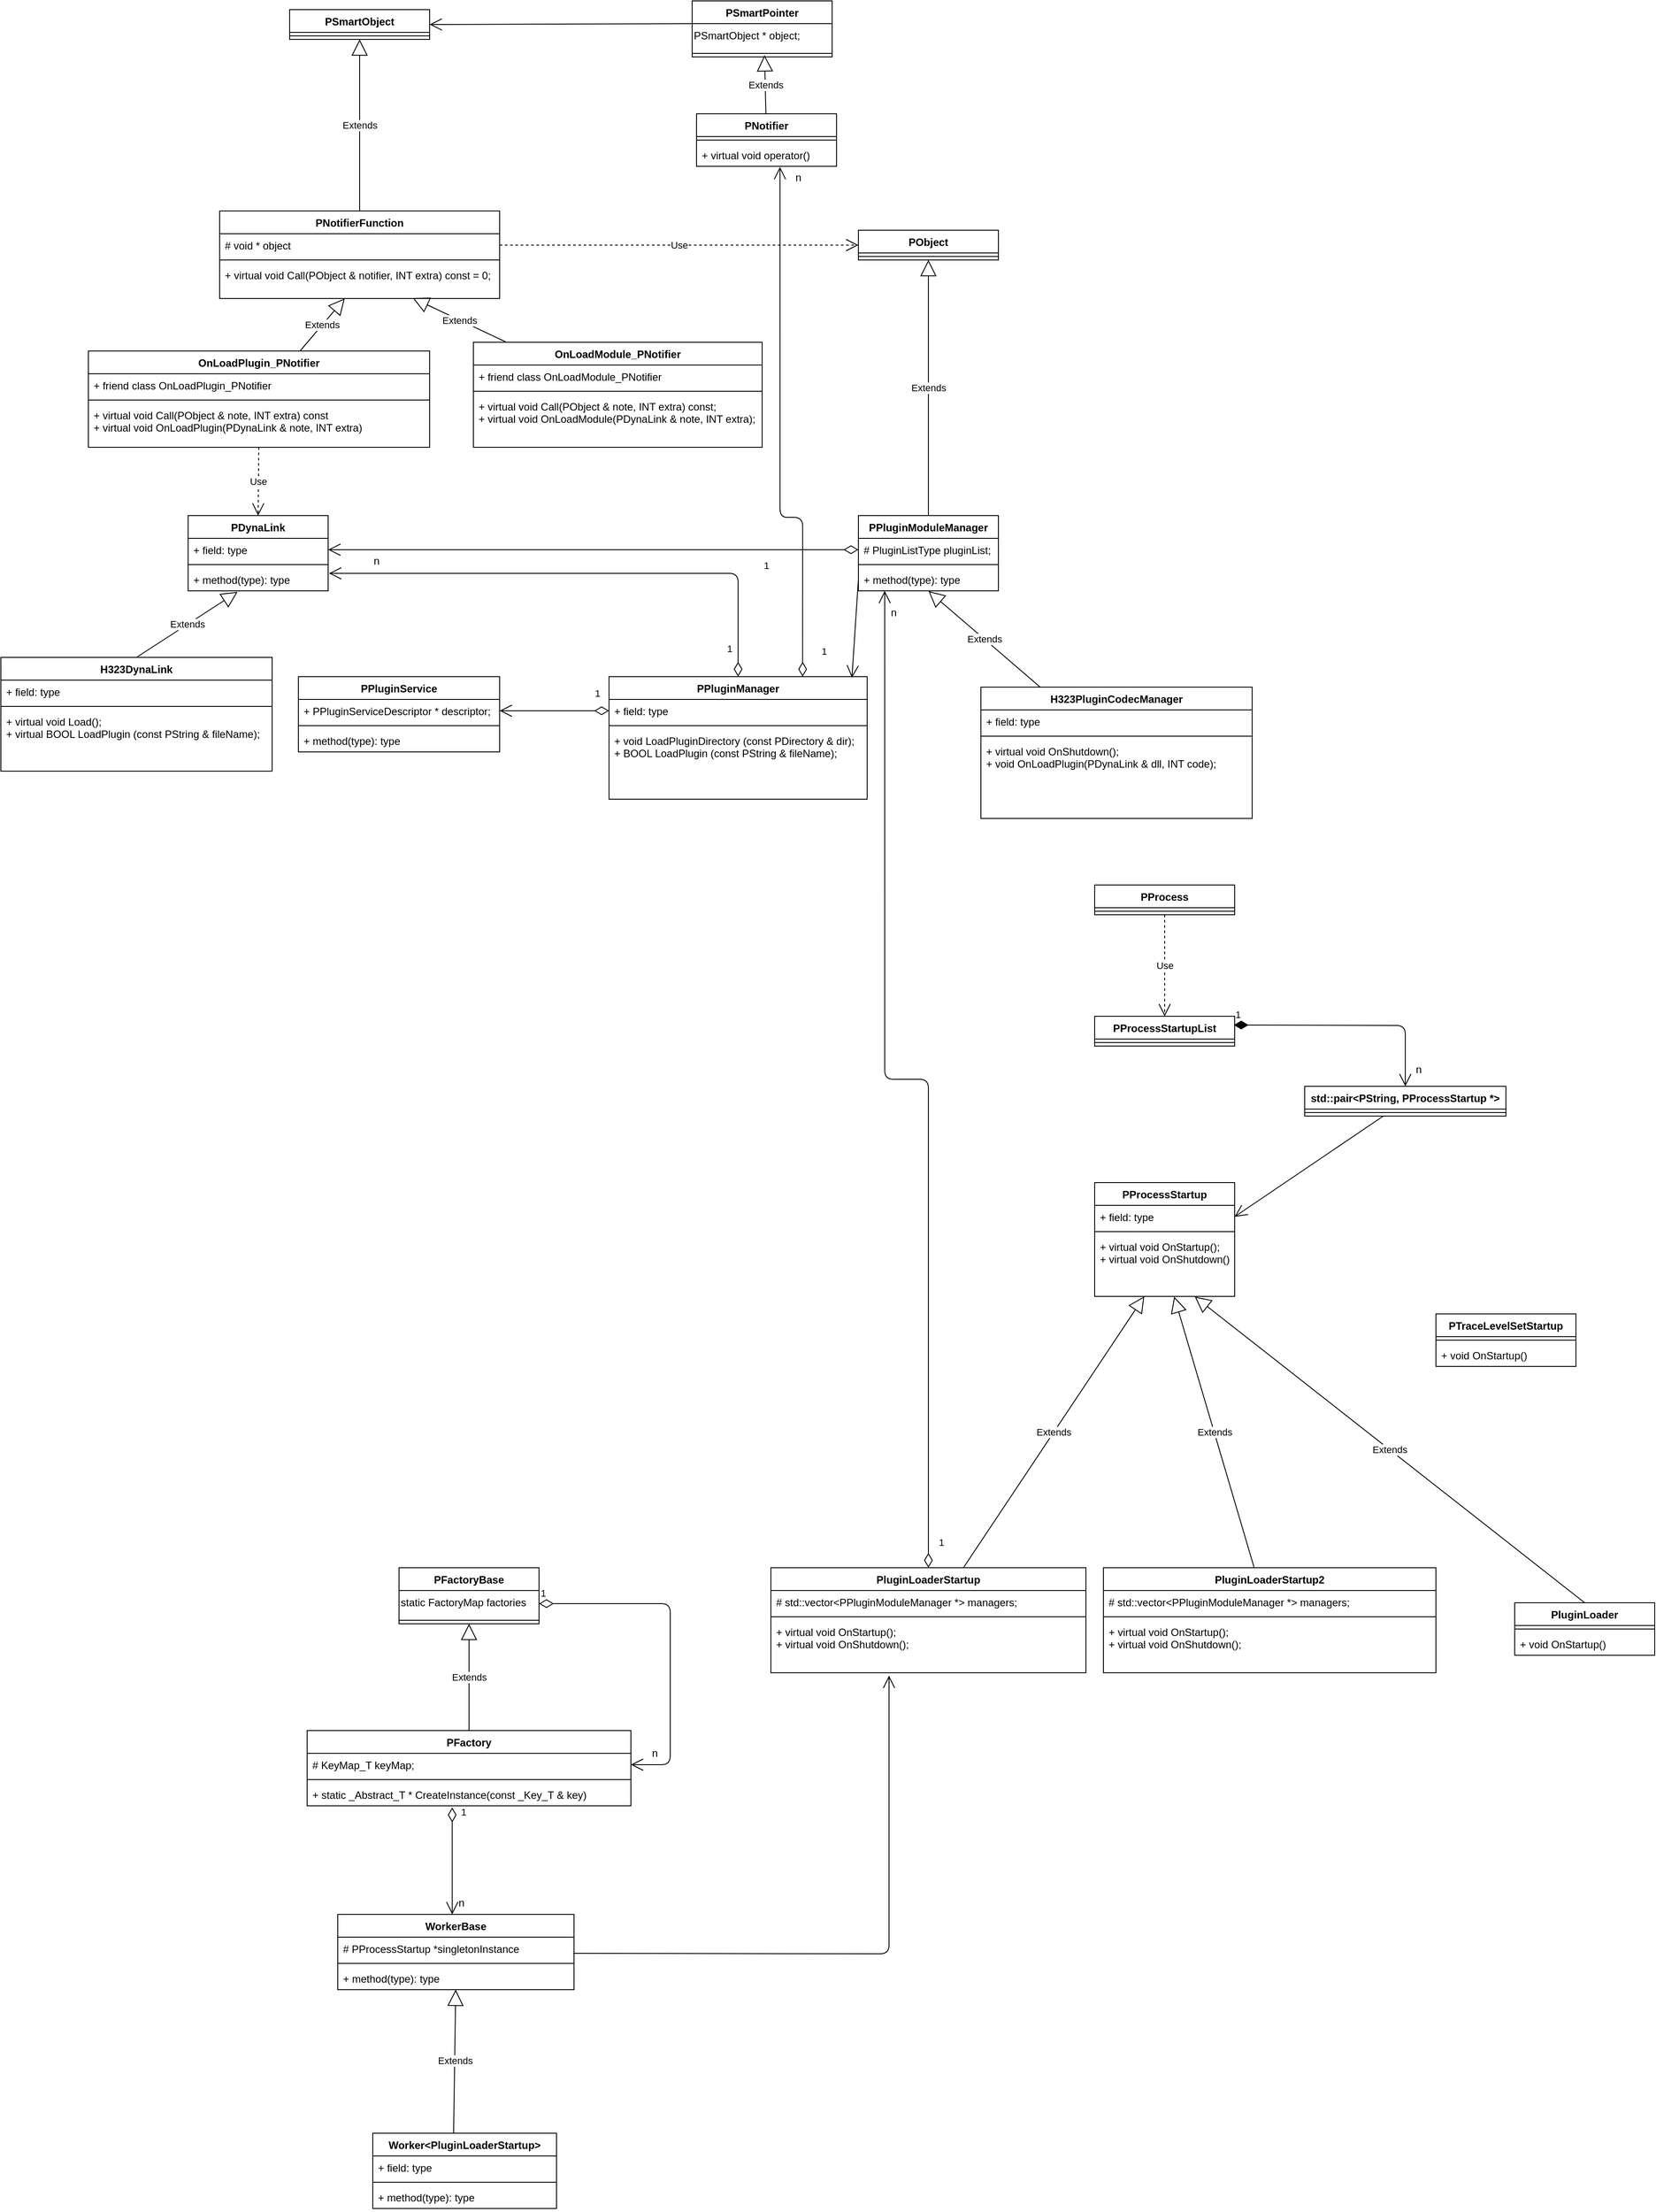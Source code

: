 <mxfile version="12.7.4" type="github"><diagram name="Notify" id="b5b7bab2-c9e2-2cf4-8b2a-24fd1a2a6d21"><mxGraphModel dx="1045" dy="787" grid="1" gridSize="10" guides="1" tooltips="1" connect="1" arrows="1" fold="1" page="1" pageScale="1" pageWidth="827" pageHeight="1169" background="#ffffff" math="0" shadow="0"><root><mxCell id="0"/><mxCell id="1" parent="0"/><mxCell id="r_RuZCsNWrJx2enIbLrj-1" value="PNotifierFunction" style="swimlane;fontStyle=1;align=center;verticalAlign=top;childLayout=stackLayout;horizontal=1;startSize=26;horizontalStack=0;resizeParent=1;resizeParentMax=0;resizeLast=0;collapsible=1;marginBottom=0;" parent="1" vertex="1"><mxGeometry x="450" y="610" width="320" height="100" as="geometry"/></mxCell><mxCell id="r_RuZCsNWrJx2enIbLrj-2" value="# void * object" style="text;strokeColor=none;fillColor=none;align=left;verticalAlign=top;spacingLeft=4;spacingRight=4;overflow=hidden;rotatable=0;points=[[0,0.5],[1,0.5]];portConstraint=eastwest;" parent="r_RuZCsNWrJx2enIbLrj-1" vertex="1"><mxGeometry y="26" width="320" height="26" as="geometry"/></mxCell><mxCell id="r_RuZCsNWrJx2enIbLrj-3" value="" style="line;strokeWidth=1;fillColor=none;align=left;verticalAlign=middle;spacingTop=-1;spacingLeft=3;spacingRight=3;rotatable=0;labelPosition=right;points=[];portConstraint=eastwest;" parent="r_RuZCsNWrJx2enIbLrj-1" vertex="1"><mxGeometry y="52" width="320" height="8" as="geometry"/></mxCell><mxCell id="r_RuZCsNWrJx2enIbLrj-4" value="+ virtual void Call(PObject &amp; notifier, INT extra) const = 0;&#10;" style="text;strokeColor=none;fillColor=none;align=left;verticalAlign=top;spacingLeft=4;spacingRight=4;overflow=hidden;rotatable=0;points=[[0,0.5],[1,0.5]];portConstraint=eastwest;" parent="r_RuZCsNWrJx2enIbLrj-1" vertex="1"><mxGeometry y="60" width="320" height="40" as="geometry"/></mxCell><mxCell id="r_RuZCsNWrJx2enIbLrj-5" value="PSmartObject" style="swimlane;fontStyle=1;align=center;verticalAlign=top;childLayout=stackLayout;horizontal=1;startSize=26;horizontalStack=0;resizeParent=1;resizeParentMax=0;resizeLast=0;collapsible=1;marginBottom=0;" parent="1" vertex="1"><mxGeometry x="530" y="380" width="160" height="34" as="geometry"/></mxCell><mxCell id="r_RuZCsNWrJx2enIbLrj-7" value="" style="line;strokeWidth=1;fillColor=none;align=left;verticalAlign=middle;spacingTop=-1;spacingLeft=3;spacingRight=3;rotatable=0;labelPosition=right;points=[];portConstraint=eastwest;" parent="r_RuZCsNWrJx2enIbLrj-5" vertex="1"><mxGeometry y="26" width="160" height="8" as="geometry"/></mxCell><mxCell id="r_RuZCsNWrJx2enIbLrj-9" value="Extends" style="endArrow=block;endSize=16;endFill=0;html=1;entryX=0.5;entryY=1;entryDx=0;entryDy=0;" parent="1" source="r_RuZCsNWrJx2enIbLrj-1" target="r_RuZCsNWrJx2enIbLrj-5" edge="1"><mxGeometry width="160" relative="1" as="geometry"><mxPoint x="530" y="450" as="sourcePoint"/><mxPoint x="610" y="430" as="targetPoint"/></mxGeometry></mxCell><mxCell id="r_RuZCsNWrJx2enIbLrj-10" value="OnLoadPlugin_PNotifier" style="swimlane;fontStyle=1;align=center;verticalAlign=top;childLayout=stackLayout;horizontal=1;startSize=26;horizontalStack=0;resizeParent=1;resizeParentMax=0;resizeLast=0;collapsible=1;marginBottom=0;" parent="1" vertex="1"><mxGeometry x="300" y="770" width="390" height="110" as="geometry"/></mxCell><mxCell id="r_RuZCsNWrJx2enIbLrj-11" value="+ friend class OnLoadPlugin_PNotifier" style="text;strokeColor=none;fillColor=none;align=left;verticalAlign=top;spacingLeft=4;spacingRight=4;overflow=hidden;rotatable=0;points=[[0,0.5],[1,0.5]];portConstraint=eastwest;" parent="r_RuZCsNWrJx2enIbLrj-10" vertex="1"><mxGeometry y="26" width="390" height="26" as="geometry"/></mxCell><mxCell id="r_RuZCsNWrJx2enIbLrj-12" value="" style="line;strokeWidth=1;fillColor=none;align=left;verticalAlign=middle;spacingTop=-1;spacingLeft=3;spacingRight=3;rotatable=0;labelPosition=right;points=[];portConstraint=eastwest;" parent="r_RuZCsNWrJx2enIbLrj-10" vertex="1"><mxGeometry y="52" width="390" height="8" as="geometry"/></mxCell><mxCell id="r_RuZCsNWrJx2enIbLrj-13" value="+ virtual void Call(PObject &amp; note, INT extra) const&#10;+ virtual void OnLoadPlugin(PDynaLink &amp; note, INT extra)" style="text;strokeColor=none;fillColor=none;align=left;verticalAlign=top;spacingLeft=4;spacingRight=4;overflow=hidden;rotatable=0;points=[[0,0.5],[1,0.5]];portConstraint=eastwest;" parent="r_RuZCsNWrJx2enIbLrj-10" vertex="1"><mxGeometry y="60" width="390" height="50" as="geometry"/></mxCell><mxCell id="r_RuZCsNWrJx2enIbLrj-14" value="Extends" style="endArrow=block;endSize=16;endFill=0;html=1;" parent="1" source="r_RuZCsNWrJx2enIbLrj-10" target="r_RuZCsNWrJx2enIbLrj-4" edge="1"><mxGeometry width="160" relative="1" as="geometry"><mxPoint x="565" y="600" as="sourcePoint"/><mxPoint x="565" y="600" as="targetPoint"/></mxGeometry></mxCell><mxCell id="r_RuZCsNWrJx2enIbLrj-15" value="PPluginModuleManager" style="swimlane;fontStyle=1;align=center;verticalAlign=top;childLayout=stackLayout;horizontal=1;startSize=26;horizontalStack=0;resizeParent=1;resizeParentMax=0;resizeLast=0;collapsible=1;marginBottom=0;" parent="1" vertex="1"><mxGeometry x="1180" y="958" width="160" height="86" as="geometry"/></mxCell><mxCell id="r_RuZCsNWrJx2enIbLrj-16" value="# PluginListType pluginList;" style="text;strokeColor=none;fillColor=none;align=left;verticalAlign=top;spacingLeft=4;spacingRight=4;overflow=hidden;rotatable=0;points=[[0,0.5],[1,0.5]];portConstraint=eastwest;" parent="r_RuZCsNWrJx2enIbLrj-15" vertex="1"><mxGeometry y="26" width="160" height="26" as="geometry"/></mxCell><mxCell id="r_RuZCsNWrJx2enIbLrj-17" value="" style="line;strokeWidth=1;fillColor=none;align=left;verticalAlign=middle;spacingTop=-1;spacingLeft=3;spacingRight=3;rotatable=0;labelPosition=right;points=[];portConstraint=eastwest;" parent="r_RuZCsNWrJx2enIbLrj-15" vertex="1"><mxGeometry y="52" width="160" height="8" as="geometry"/></mxCell><mxCell id="r_RuZCsNWrJx2enIbLrj-18" value="+ method(type): type" style="text;strokeColor=none;fillColor=none;align=left;verticalAlign=top;spacingLeft=4;spacingRight=4;overflow=hidden;rotatable=0;points=[[0,0.5],[1,0.5]];portConstraint=eastwest;" parent="r_RuZCsNWrJx2enIbLrj-15" vertex="1"><mxGeometry y="60" width="160" height="26" as="geometry"/></mxCell><mxCell id="r_RuZCsNWrJx2enIbLrj-19" value="PPluginManager" style="swimlane;fontStyle=1;align=center;verticalAlign=top;childLayout=stackLayout;horizontal=1;startSize=26;horizontalStack=0;resizeParent=1;resizeParentMax=0;resizeLast=0;collapsible=1;marginBottom=0;" parent="1" vertex="1"><mxGeometry x="895" y="1142" width="295" height="140" as="geometry"/></mxCell><mxCell id="r_RuZCsNWrJx2enIbLrj-20" value="+ field: type" style="text;strokeColor=none;fillColor=none;align=left;verticalAlign=top;spacingLeft=4;spacingRight=4;overflow=hidden;rotatable=0;points=[[0,0.5],[1,0.5]];portConstraint=eastwest;" parent="r_RuZCsNWrJx2enIbLrj-19" vertex="1"><mxGeometry y="26" width="295" height="26" as="geometry"/></mxCell><mxCell id="r_RuZCsNWrJx2enIbLrj-21" value="" style="line;strokeWidth=1;fillColor=none;align=left;verticalAlign=middle;spacingTop=-1;spacingLeft=3;spacingRight=3;rotatable=0;labelPosition=right;points=[];portConstraint=eastwest;" parent="r_RuZCsNWrJx2enIbLrj-19" vertex="1"><mxGeometry y="52" width="295" height="8" as="geometry"/></mxCell><mxCell id="r_RuZCsNWrJx2enIbLrj-22" value="+ void LoadPluginDirectory (const PDirectory &amp; dir);&#10;+ BOOL LoadPlugin (const PString &amp; fileName);" style="text;strokeColor=none;fillColor=none;align=left;verticalAlign=top;spacingLeft=4;spacingRight=4;overflow=hidden;rotatable=0;points=[[0,0.5],[1,0.5]];portConstraint=eastwest;" parent="r_RuZCsNWrJx2enIbLrj-19" vertex="1"><mxGeometry y="60" width="295" height="80" as="geometry"/></mxCell><mxCell id="r_RuZCsNWrJx2enIbLrj-23" value="" style="endArrow=open;endFill=1;endSize=12;html=1;exitX=0;exitY=0.5;exitDx=0;exitDy=0;entryX=0.941;entryY=0.009;entryDx=0;entryDy=0;entryPerimeter=0;" parent="1" source="r_RuZCsNWrJx2enIbLrj-18" target="r_RuZCsNWrJx2enIbLrj-19" edge="1"><mxGeometry width="160" relative="1" as="geometry"><mxPoint x="1330" y="1012" as="sourcePoint"/><mxPoint x="1490" y="1012" as="targetPoint"/></mxGeometry></mxCell><mxCell id="r_RuZCsNWrJx2enIbLrj-24" value="H323PluginCodecManager" style="swimlane;fontStyle=1;align=center;verticalAlign=top;childLayout=stackLayout;horizontal=1;startSize=26;horizontalStack=0;resizeParent=1;resizeParentMax=0;resizeLast=0;collapsible=1;marginBottom=0;" parent="1" vertex="1"><mxGeometry x="1320" y="1154" width="310" height="150" as="geometry"/></mxCell><mxCell id="r_RuZCsNWrJx2enIbLrj-25" value="+ field: type" style="text;strokeColor=none;fillColor=none;align=left;verticalAlign=top;spacingLeft=4;spacingRight=4;overflow=hidden;rotatable=0;points=[[0,0.5],[1,0.5]];portConstraint=eastwest;" parent="r_RuZCsNWrJx2enIbLrj-24" vertex="1"><mxGeometry y="26" width="310" height="26" as="geometry"/></mxCell><mxCell id="r_RuZCsNWrJx2enIbLrj-26" value="" style="line;strokeWidth=1;fillColor=none;align=left;verticalAlign=middle;spacingTop=-1;spacingLeft=3;spacingRight=3;rotatable=0;labelPosition=right;points=[];portConstraint=eastwest;" parent="r_RuZCsNWrJx2enIbLrj-24" vertex="1"><mxGeometry y="52" width="310" height="8" as="geometry"/></mxCell><mxCell id="r_RuZCsNWrJx2enIbLrj-27" value="+ virtual void OnShutdown();&#10;+ void OnLoadPlugin(PDynaLink &amp; dll, INT code);" style="text;strokeColor=none;fillColor=none;align=left;verticalAlign=top;spacingLeft=4;spacingRight=4;overflow=hidden;rotatable=0;points=[[0,0.5],[1,0.5]];portConstraint=eastwest;" parent="r_RuZCsNWrJx2enIbLrj-24" vertex="1"><mxGeometry y="60" width="310" height="90" as="geometry"/></mxCell><mxCell id="r_RuZCsNWrJx2enIbLrj-28" value="Extends" style="endArrow=block;endSize=16;endFill=0;html=1;entryX=0.501;entryY=1.011;entryDx=0;entryDy=0;entryPerimeter=0;" parent="1" source="r_RuZCsNWrJx2enIbLrj-24" target="r_RuZCsNWrJx2enIbLrj-18" edge="1"><mxGeometry width="160" relative="1" as="geometry"><mxPoint x="1190" y="974" as="sourcePoint"/><mxPoint x="1190" y="974" as="targetPoint"/></mxGeometry></mxCell><mxCell id="r_RuZCsNWrJx2enIbLrj-29" value="H323DynaLink" style="swimlane;fontStyle=1;align=center;verticalAlign=top;childLayout=stackLayout;horizontal=1;startSize=26;horizontalStack=0;resizeParent=1;resizeParentMax=0;resizeLast=0;collapsible=1;marginBottom=0;" parent="1" vertex="1"><mxGeometry x="200" y="1120" width="310" height="130" as="geometry"/></mxCell><mxCell id="r_RuZCsNWrJx2enIbLrj-30" value="+ field: type" style="text;strokeColor=none;fillColor=none;align=left;verticalAlign=top;spacingLeft=4;spacingRight=4;overflow=hidden;rotatable=0;points=[[0,0.5],[1,0.5]];portConstraint=eastwest;" parent="r_RuZCsNWrJx2enIbLrj-29" vertex="1"><mxGeometry y="26" width="310" height="26" as="geometry"/></mxCell><mxCell id="r_RuZCsNWrJx2enIbLrj-31" value="" style="line;strokeWidth=1;fillColor=none;align=left;verticalAlign=middle;spacingTop=-1;spacingLeft=3;spacingRight=3;rotatable=0;labelPosition=right;points=[];portConstraint=eastwest;" parent="r_RuZCsNWrJx2enIbLrj-29" vertex="1"><mxGeometry y="52" width="310" height="8" as="geometry"/></mxCell><mxCell id="r_RuZCsNWrJx2enIbLrj-32" value="+ virtual void Load();&#10;+ virtual BOOL LoadPlugin (const PString &amp; fileName);" style="text;strokeColor=none;fillColor=none;align=left;verticalAlign=top;spacingLeft=4;spacingRight=4;overflow=hidden;rotatable=0;points=[[0,0.5],[1,0.5]];portConstraint=eastwest;" parent="r_RuZCsNWrJx2enIbLrj-29" vertex="1"><mxGeometry y="60" width="310" height="70" as="geometry"/></mxCell><mxCell id="r_RuZCsNWrJx2enIbLrj-33" value="PDynaLink" style="swimlane;fontStyle=1;align=center;verticalAlign=top;childLayout=stackLayout;horizontal=1;startSize=26;horizontalStack=0;resizeParent=1;resizeParentMax=0;resizeLast=0;collapsible=1;marginBottom=0;" parent="1" vertex="1"><mxGeometry x="414" y="958" width="160" height="86" as="geometry"/></mxCell><mxCell id="r_RuZCsNWrJx2enIbLrj-34" value="+ field: type" style="text;strokeColor=none;fillColor=none;align=left;verticalAlign=top;spacingLeft=4;spacingRight=4;overflow=hidden;rotatable=0;points=[[0,0.5],[1,0.5]];portConstraint=eastwest;" parent="r_RuZCsNWrJx2enIbLrj-33" vertex="1"><mxGeometry y="26" width="160" height="26" as="geometry"/></mxCell><mxCell id="r_RuZCsNWrJx2enIbLrj-35" value="" style="line;strokeWidth=1;fillColor=none;align=left;verticalAlign=middle;spacingTop=-1;spacingLeft=3;spacingRight=3;rotatable=0;labelPosition=right;points=[];portConstraint=eastwest;" parent="r_RuZCsNWrJx2enIbLrj-33" vertex="1"><mxGeometry y="52" width="160" height="8" as="geometry"/></mxCell><mxCell id="r_RuZCsNWrJx2enIbLrj-36" value="+ method(type): type" style="text;strokeColor=none;fillColor=none;align=left;verticalAlign=top;spacingLeft=4;spacingRight=4;overflow=hidden;rotatable=0;points=[[0,0.5],[1,0.5]];portConstraint=eastwest;" parent="r_RuZCsNWrJx2enIbLrj-33" vertex="1"><mxGeometry y="60" width="160" height="26" as="geometry"/></mxCell><mxCell id="r_RuZCsNWrJx2enIbLrj-37" value="Extends" style="endArrow=block;endSize=16;endFill=0;html=1;exitX=0.5;exitY=0;exitDx=0;exitDy=0;entryX=0.353;entryY=1.044;entryDx=0;entryDy=0;entryPerimeter=0;" parent="1" source="r_RuZCsNWrJx2enIbLrj-29" target="r_RuZCsNWrJx2enIbLrj-36" edge="1"><mxGeometry width="160" relative="1" as="geometry"><mxPoint x="450" y="960" as="sourcePoint"/><mxPoint x="610" y="960" as="targetPoint"/></mxGeometry></mxCell><mxCell id="r_RuZCsNWrJx2enIbLrj-38" value="Use" style="endArrow=open;endSize=12;dashed=1;html=1;entryX=0.5;entryY=0;entryDx=0;entryDy=0;" parent="1" source="r_RuZCsNWrJx2enIbLrj-13" target="r_RuZCsNWrJx2enIbLrj-33" edge="1"><mxGeometry width="160" relative="1" as="geometry"><mxPoint x="540" y="870" as="sourcePoint"/><mxPoint x="700" y="870" as="targetPoint"/></mxGeometry></mxCell><mxCell id="r_RuZCsNWrJx2enIbLrj-39" value="PProcessStartup" style="swimlane;fontStyle=1;align=center;verticalAlign=top;childLayout=stackLayout;horizontal=1;startSize=26;horizontalStack=0;resizeParent=1;resizeParentMax=0;resizeLast=0;collapsible=1;marginBottom=0;" parent="1" vertex="1"><mxGeometry x="1450" y="1720" width="160" height="130" as="geometry"/></mxCell><mxCell id="r_RuZCsNWrJx2enIbLrj-40" value="+ field: type" style="text;strokeColor=none;fillColor=none;align=left;verticalAlign=top;spacingLeft=4;spacingRight=4;overflow=hidden;rotatable=0;points=[[0,0.5],[1,0.5]];portConstraint=eastwest;" parent="r_RuZCsNWrJx2enIbLrj-39" vertex="1"><mxGeometry y="26" width="160" height="26" as="geometry"/></mxCell><mxCell id="r_RuZCsNWrJx2enIbLrj-41" value="" style="line;strokeWidth=1;fillColor=none;align=left;verticalAlign=middle;spacingTop=-1;spacingLeft=3;spacingRight=3;rotatable=0;labelPosition=right;points=[];portConstraint=eastwest;" parent="r_RuZCsNWrJx2enIbLrj-39" vertex="1"><mxGeometry y="52" width="160" height="8" as="geometry"/></mxCell><mxCell id="r_RuZCsNWrJx2enIbLrj-42" value="+ virtual void OnStartup();&#10;+ virtual void OnShutdown();" style="text;strokeColor=none;fillColor=none;align=left;verticalAlign=top;spacingLeft=4;spacingRight=4;overflow=hidden;rotatable=0;points=[[0,0.5],[1,0.5]];portConstraint=eastwest;" parent="r_RuZCsNWrJx2enIbLrj-39" vertex="1"><mxGeometry y="60" width="160" height="70" as="geometry"/></mxCell><mxCell id="r_RuZCsNWrJx2enIbLrj-43" value="PluginLoaderStartup" style="swimlane;fontStyle=1;align=center;verticalAlign=top;childLayout=stackLayout;horizontal=1;startSize=26;horizontalStack=0;resizeParent=1;resizeParentMax=0;resizeLast=0;collapsible=1;marginBottom=0;" parent="1" vertex="1"><mxGeometry x="1080" y="2160" width="360" height="120" as="geometry"/></mxCell><mxCell id="r_RuZCsNWrJx2enIbLrj-44" value="# std::vector&lt;PPluginModuleManager *&gt; managers;" style="text;strokeColor=none;fillColor=none;align=left;verticalAlign=top;spacingLeft=4;spacingRight=4;overflow=hidden;rotatable=0;points=[[0,0.5],[1,0.5]];portConstraint=eastwest;" parent="r_RuZCsNWrJx2enIbLrj-43" vertex="1"><mxGeometry y="26" width="360" height="26" as="geometry"/></mxCell><mxCell id="r_RuZCsNWrJx2enIbLrj-45" value="" style="line;strokeWidth=1;fillColor=none;align=left;verticalAlign=middle;spacingTop=-1;spacingLeft=3;spacingRight=3;rotatable=0;labelPosition=right;points=[];portConstraint=eastwest;" parent="r_RuZCsNWrJx2enIbLrj-43" vertex="1"><mxGeometry y="52" width="360" height="8" as="geometry"/></mxCell><mxCell id="r_RuZCsNWrJx2enIbLrj-46" value="+ virtual void OnStartup();&#10;+ virtual void OnShutdown();" style="text;strokeColor=none;fillColor=none;align=left;verticalAlign=top;spacingLeft=4;spacingRight=4;overflow=hidden;rotatable=0;points=[[0,0.5],[1,0.5]];portConstraint=eastwest;" parent="r_RuZCsNWrJx2enIbLrj-43" vertex="1"><mxGeometry y="60" width="360" height="60" as="geometry"/></mxCell><mxCell id="r_RuZCsNWrJx2enIbLrj-47" value="Extends" style="endArrow=block;endSize=16;endFill=0;html=1;" parent="1" source="r_RuZCsNWrJx2enIbLrj-43" target="r_RuZCsNWrJx2enIbLrj-42" edge="1"><mxGeometry width="160" relative="1" as="geometry"><mxPoint x="1530" y="1804" as="sourcePoint"/><mxPoint x="1530" y="1804" as="targetPoint"/></mxGeometry></mxCell><mxCell id="r_RuZCsNWrJx2enIbLrj-48" value="1" style="endArrow=open;html=1;endSize=12;startArrow=diamondThin;startSize=14;startFill=0;edgeStyle=orthogonalEdgeStyle;align=left;verticalAlign=bottom;entryX=1;entryY=0.5;entryDx=0;entryDy=0;" parent="1" source="r_RuZCsNWrJx2enIbLrj-16" target="r_RuZCsNWrJx2enIbLrj-34" edge="1"><mxGeometry x="-0.636" y="27" relative="1" as="geometry"><mxPoint x="890" y="993" as="sourcePoint"/><mxPoint x="940" y="993" as="targetPoint"/><mxPoint as="offset"/></mxGeometry></mxCell><mxCell id="r_RuZCsNWrJx2enIbLrj-49" value="n" style="text;html=1;align=center;verticalAlign=middle;resizable=0;points=[];labelBackgroundColor=#ffffff;" parent="r_RuZCsNWrJx2enIbLrj-48" vertex="1" connectable="0"><mxGeometry x="0.818" y="1" relative="1" as="geometry"><mxPoint y="12" as="offset"/></mxGeometry></mxCell><mxCell id="r_RuZCsNWrJx2enIbLrj-50" value="OnLoadModule_PNotifier" style="swimlane;fontStyle=1;align=center;verticalAlign=top;childLayout=stackLayout;horizontal=1;startSize=26;horizontalStack=0;resizeParent=1;resizeParentMax=0;resizeLast=0;collapsible=1;marginBottom=0;" parent="1" vertex="1"><mxGeometry x="740" y="760" width="330" height="120" as="geometry"/></mxCell><mxCell id="r_RuZCsNWrJx2enIbLrj-51" value="+ friend class OnLoadModule_PNotifier" style="text;strokeColor=none;fillColor=none;align=left;verticalAlign=top;spacingLeft=4;spacingRight=4;overflow=hidden;rotatable=0;points=[[0,0.5],[1,0.5]];portConstraint=eastwest;" parent="r_RuZCsNWrJx2enIbLrj-50" vertex="1"><mxGeometry y="26" width="330" height="26" as="geometry"/></mxCell><mxCell id="r_RuZCsNWrJx2enIbLrj-52" value="" style="line;strokeWidth=1;fillColor=none;align=left;verticalAlign=middle;spacingTop=-1;spacingLeft=3;spacingRight=3;rotatable=0;labelPosition=right;points=[];portConstraint=eastwest;" parent="r_RuZCsNWrJx2enIbLrj-50" vertex="1"><mxGeometry y="52" width="330" height="8" as="geometry"/></mxCell><mxCell id="r_RuZCsNWrJx2enIbLrj-53" value="+ virtual void Call(PObject &amp; note, INT extra) const;&#10;+ virtual void OnLoadModule(PDynaLink &amp; note, INT extra);" style="text;strokeColor=none;fillColor=none;align=left;verticalAlign=top;spacingLeft=4;spacingRight=4;overflow=hidden;rotatable=0;points=[[0,0.5],[1,0.5]];portConstraint=eastwest;" parent="r_RuZCsNWrJx2enIbLrj-50" vertex="1"><mxGeometry y="60" width="330" height="60" as="geometry"/></mxCell><mxCell id="r_RuZCsNWrJx2enIbLrj-54" value="Extends" style="endArrow=block;endSize=16;endFill=0;html=1;entryX=0.69;entryY=0.988;entryDx=0;entryDy=0;entryPerimeter=0;" parent="1" source="r_RuZCsNWrJx2enIbLrj-50" target="r_RuZCsNWrJx2enIbLrj-4" edge="1"><mxGeometry width="160" relative="1" as="geometry"><mxPoint x="945" y="610" as="sourcePoint"/><mxPoint x="945" y="610" as="targetPoint"/></mxGeometry></mxCell><mxCell id="r_RuZCsNWrJx2enIbLrj-55" value="PObject" style="swimlane;fontStyle=1;align=center;verticalAlign=top;childLayout=stackLayout;horizontal=1;startSize=26;horizontalStack=0;resizeParent=1;resizeParentMax=0;resizeLast=0;collapsible=1;marginBottom=0;" parent="1" vertex="1"><mxGeometry x="1180" y="632" width="160" height="34" as="geometry"/></mxCell><mxCell id="r_RuZCsNWrJx2enIbLrj-57" value="" style="line;strokeWidth=1;fillColor=none;align=left;verticalAlign=middle;spacingTop=-1;spacingLeft=3;spacingRight=3;rotatable=0;labelPosition=right;points=[];portConstraint=eastwest;" parent="r_RuZCsNWrJx2enIbLrj-55" vertex="1"><mxGeometry y="26" width="160" height="8" as="geometry"/></mxCell><mxCell id="r_RuZCsNWrJx2enIbLrj-59" value="Extends" style="endArrow=block;endSize=16;endFill=0;html=1;entryX=0.5;entryY=1;entryDx=0;entryDy=0;" parent="1" source="r_RuZCsNWrJx2enIbLrj-15" target="r_RuZCsNWrJx2enIbLrj-55" edge="1"><mxGeometry width="160" relative="1" as="geometry"><mxPoint x="1130" y="794" as="sourcePoint"/><mxPoint x="1130" y="794" as="targetPoint"/></mxGeometry></mxCell><mxCell id="r_RuZCsNWrJx2enIbLrj-62" value="Use" style="endArrow=open;endSize=12;dashed=1;html=1;entryX=0;entryY=0.5;entryDx=0;entryDy=0;exitX=1;exitY=0.5;exitDx=0;exitDy=0;" parent="1" source="r_RuZCsNWrJx2enIbLrj-2" target="r_RuZCsNWrJx2enIbLrj-55" edge="1"><mxGeometry width="160" relative="1" as="geometry"><mxPoint x="890" y="880" as="sourcePoint"/><mxPoint x="1050" y="880" as="targetPoint"/></mxGeometry></mxCell><mxCell id="r_RuZCsNWrJx2enIbLrj-63" value="PFactoryBase" style="swimlane;fontStyle=1;align=center;verticalAlign=top;childLayout=stackLayout;horizontal=1;startSize=26;horizontalStack=0;resizeParent=1;resizeParentMax=0;resizeLast=0;collapsible=1;marginBottom=0;" parent="1" vertex="1"><mxGeometry x="655" y="2160" width="160" height="64" as="geometry"/></mxCell><mxCell id="r_RuZCsNWrJx2enIbLrj-86" value="static FactoryMap factories" style="text;html=1;" parent="r_RuZCsNWrJx2enIbLrj-63" vertex="1"><mxGeometry y="26" width="160" height="30" as="geometry"/></mxCell><mxCell id="r_RuZCsNWrJx2enIbLrj-65" value="" style="line;strokeWidth=1;fillColor=none;align=left;verticalAlign=middle;spacingTop=-1;spacingLeft=3;spacingRight=3;rotatable=0;labelPosition=right;points=[];portConstraint=eastwest;" parent="r_RuZCsNWrJx2enIbLrj-63" vertex="1"><mxGeometry y="56" width="160" height="8" as="geometry"/></mxCell><mxCell id="r_RuZCsNWrJx2enIbLrj-67" value="PFactory" style="swimlane;fontStyle=1;align=center;verticalAlign=top;childLayout=stackLayout;horizontal=1;startSize=26;horizontalStack=0;resizeParent=1;resizeParentMax=0;resizeLast=0;collapsible=1;marginBottom=0;" parent="1" vertex="1"><mxGeometry x="550" y="2346" width="370" height="86" as="geometry"/></mxCell><mxCell id="r_RuZCsNWrJx2enIbLrj-68" value="# KeyMap_T keyMap;" style="text;strokeColor=none;fillColor=none;align=left;verticalAlign=top;spacingLeft=4;spacingRight=4;overflow=hidden;rotatable=0;points=[[0,0.5],[1,0.5]];portConstraint=eastwest;" parent="r_RuZCsNWrJx2enIbLrj-67" vertex="1"><mxGeometry y="26" width="370" height="26" as="geometry"/></mxCell><mxCell id="r_RuZCsNWrJx2enIbLrj-69" value="" style="line;strokeWidth=1;fillColor=none;align=left;verticalAlign=middle;spacingTop=-1;spacingLeft=3;spacingRight=3;rotatable=0;labelPosition=right;points=[];portConstraint=eastwest;" parent="r_RuZCsNWrJx2enIbLrj-67" vertex="1"><mxGeometry y="52" width="370" height="8" as="geometry"/></mxCell><mxCell id="r_RuZCsNWrJx2enIbLrj-70" value="+ static _Abstract_T * CreateInstance(const _Key_T &amp; key)" style="text;strokeColor=none;fillColor=none;align=left;verticalAlign=top;spacingLeft=4;spacingRight=4;overflow=hidden;rotatable=0;points=[[0,0.5],[1,0.5]];portConstraint=eastwest;" parent="r_RuZCsNWrJx2enIbLrj-67" vertex="1"><mxGeometry y="60" width="370" height="26" as="geometry"/></mxCell><mxCell id="r_RuZCsNWrJx2enIbLrj-71" value="Extends" style="endArrow=block;endSize=16;endFill=0;html=1;entryX=0.5;entryY=1;entryDx=0;entryDy=0;" parent="1" source="r_RuZCsNWrJx2enIbLrj-67" target="r_RuZCsNWrJx2enIbLrj-63" edge="1"><mxGeometry width="160" relative="1" as="geometry"><mxPoint x="735" y="2186" as="sourcePoint"/><mxPoint x="730.04" y="2221.17" as="targetPoint"/></mxGeometry></mxCell><mxCell id="r_RuZCsNWrJx2enIbLrj-72" value="WorkerBase" style="swimlane;fontStyle=1;align=center;verticalAlign=top;childLayout=stackLayout;horizontal=1;startSize=26;horizontalStack=0;resizeParent=1;resizeParentMax=0;resizeLast=0;collapsible=1;marginBottom=0;" parent="1" vertex="1"><mxGeometry x="585" y="2556" width="270" height="86" as="geometry"/></mxCell><mxCell id="r_RuZCsNWrJx2enIbLrj-73" value="# PProcessStartup *singletonInstance" style="text;strokeColor=none;fillColor=none;align=left;verticalAlign=top;spacingLeft=4;spacingRight=4;overflow=hidden;rotatable=0;points=[[0,0.5],[1,0.5]];portConstraint=eastwest;" parent="r_RuZCsNWrJx2enIbLrj-72" vertex="1"><mxGeometry y="26" width="270" height="26" as="geometry"/></mxCell><mxCell id="r_RuZCsNWrJx2enIbLrj-74" value="" style="line;strokeWidth=1;fillColor=none;align=left;verticalAlign=middle;spacingTop=-1;spacingLeft=3;spacingRight=3;rotatable=0;labelPosition=right;points=[];portConstraint=eastwest;" parent="r_RuZCsNWrJx2enIbLrj-72" vertex="1"><mxGeometry y="52" width="270" height="8" as="geometry"/></mxCell><mxCell id="r_RuZCsNWrJx2enIbLrj-75" value="+ method(type): type" style="text;strokeColor=none;fillColor=none;align=left;verticalAlign=top;spacingLeft=4;spacingRight=4;overflow=hidden;rotatable=0;points=[[0,0.5],[1,0.5]];portConstraint=eastwest;" parent="r_RuZCsNWrJx2enIbLrj-72" vertex="1"><mxGeometry y="60" width="270" height="26" as="geometry"/></mxCell><mxCell id="r_RuZCsNWrJx2enIbLrj-76" value="Worker&lt;PluginLoaderStartup&gt;" style="swimlane;fontStyle=1;align=center;verticalAlign=top;childLayout=stackLayout;horizontal=1;startSize=26;horizontalStack=0;resizeParent=1;resizeParentMax=0;resizeLast=0;collapsible=1;marginBottom=0;" parent="1" vertex="1"><mxGeometry x="625" y="2806" width="210" height="86" as="geometry"/></mxCell><mxCell id="r_RuZCsNWrJx2enIbLrj-77" value="+ field: type" style="text;strokeColor=none;fillColor=none;align=left;verticalAlign=top;spacingLeft=4;spacingRight=4;overflow=hidden;rotatable=0;points=[[0,0.5],[1,0.5]];portConstraint=eastwest;" parent="r_RuZCsNWrJx2enIbLrj-76" vertex="1"><mxGeometry y="26" width="210" height="26" as="geometry"/></mxCell><mxCell id="r_RuZCsNWrJx2enIbLrj-78" value="" style="line;strokeWidth=1;fillColor=none;align=left;verticalAlign=middle;spacingTop=-1;spacingLeft=3;spacingRight=3;rotatable=0;labelPosition=right;points=[];portConstraint=eastwest;" parent="r_RuZCsNWrJx2enIbLrj-76" vertex="1"><mxGeometry y="52" width="210" height="8" as="geometry"/></mxCell><mxCell id="r_RuZCsNWrJx2enIbLrj-79" value="+ method(type): type" style="text;strokeColor=none;fillColor=none;align=left;verticalAlign=top;spacingLeft=4;spacingRight=4;overflow=hidden;rotatable=0;points=[[0,0.5],[1,0.5]];portConstraint=eastwest;" parent="r_RuZCsNWrJx2enIbLrj-76" vertex="1"><mxGeometry y="60" width="210" height="26" as="geometry"/></mxCell><mxCell id="r_RuZCsNWrJx2enIbLrj-81" value="1" style="endArrow=open;html=1;endSize=12;startArrow=diamondThin;startSize=14;startFill=0;edgeStyle=orthogonalEdgeStyle;align=left;verticalAlign=bottom;exitX=0.448;exitY=1.071;exitDx=0;exitDy=0;exitPerimeter=0;" parent="1" source="r_RuZCsNWrJx2enIbLrj-70" target="r_RuZCsNWrJx2enIbLrj-72" edge="1"><mxGeometry x="-0.759" y="8" relative="1" as="geometry"><mxPoint x="725" y="2426" as="sourcePoint"/><mxPoint x="635" y="2526" as="targetPoint"/><Array as="points"><mxPoint x="716" y="2466"/><mxPoint x="716" y="2466"/></Array><mxPoint as="offset"/></mxGeometry></mxCell><mxCell id="r_RuZCsNWrJx2enIbLrj-82" value="n" style="text;html=1;align=center;verticalAlign=middle;resizable=0;points=[];labelBackgroundColor=#ffffff;" parent="r_RuZCsNWrJx2enIbLrj-81" vertex="1" connectable="0"><mxGeometry x="0.787" y="2" relative="1" as="geometry"><mxPoint x="8" as="offset"/></mxGeometry></mxCell><mxCell id="r_RuZCsNWrJx2enIbLrj-84" value="" style="endArrow=open;endFill=1;endSize=12;html=1;entryX=0.375;entryY=1.054;entryDx=0;entryDy=0;exitX=0.997;exitY=0.712;exitDx=0;exitDy=0;exitPerimeter=0;entryPerimeter=0;" parent="1" source="r_RuZCsNWrJx2enIbLrj-73" target="r_RuZCsNWrJx2enIbLrj-46" edge="1"><mxGeometry width="160" relative="1" as="geometry"><mxPoint x="860" y="1739" as="sourcePoint"/><mxPoint x="860" y="1739" as="targetPoint"/><Array as="points"><mxPoint x="1215" y="2601"/></Array></mxGeometry></mxCell><mxCell id="r_RuZCsNWrJx2enIbLrj-80" value="Extends" style="endArrow=block;endSize=16;endFill=0;html=1;exitX=0.44;exitY=-0.006;exitDx=0;exitDy=0;exitPerimeter=0;" parent="1" source="r_RuZCsNWrJx2enIbLrj-76" target="r_RuZCsNWrJx2enIbLrj-75" edge="1"><mxGeometry width="160" relative="1" as="geometry"><mxPoint x="785" y="2796" as="sourcePoint"/><mxPoint x="945" y="2796" as="targetPoint"/></mxGeometry></mxCell><mxCell id="r_RuZCsNWrJx2enIbLrj-87" value="1" style="endArrow=open;html=1;endSize=12;startArrow=diamondThin;startSize=14;startFill=0;edgeStyle=orthogonalEdgeStyle;align=left;verticalAlign=bottom;entryX=1;entryY=0.5;entryDx=0;entryDy=0;" parent="1" source="r_RuZCsNWrJx2enIbLrj-86" target="r_RuZCsNWrJx2enIbLrj-68" edge="1"><mxGeometry x="-1" y="3" relative="1" as="geometry"><mxPoint x="815" y="2201" as="sourcePoint"/><mxPoint x="975" y="2201" as="targetPoint"/><Array as="points"><mxPoint x="965" y="2201"/><mxPoint x="965" y="2385"/></Array></mxGeometry></mxCell><mxCell id="r_RuZCsNWrJx2enIbLrj-88" value="n" style="text;html=1;align=center;verticalAlign=middle;resizable=0;points=[];labelBackgroundColor=#ffffff;" parent="r_RuZCsNWrJx2enIbLrj-87" vertex="1" connectable="0"><mxGeometry x="0.861" y="-2" relative="1" as="geometry"><mxPoint y="-11" as="offset"/></mxGeometry></mxCell><mxCell id="r_RuZCsNWrJx2enIbLrj-89" value="PProcessStartupList" style="swimlane;fontStyle=1;align=center;verticalAlign=top;childLayout=stackLayout;horizontal=1;startSize=26;horizontalStack=0;resizeParent=1;resizeParentMax=0;resizeLast=0;collapsible=1;marginBottom=0;" parent="1" vertex="1"><mxGeometry x="1450" y="1530" width="160" height="34" as="geometry"/></mxCell><mxCell id="r_RuZCsNWrJx2enIbLrj-99" value="1" style="endArrow=open;html=1;endSize=12;startArrow=diamondThin;startSize=14;startFill=1;edgeStyle=orthogonalEdgeStyle;align=left;verticalAlign=bottom;entryX=0.5;entryY=0;entryDx=0;entryDy=0;" parent="r_RuZCsNWrJx2enIbLrj-89" target="r_RuZCsNWrJx2enIbLrj-94" edge="1"><mxGeometry x="-1" y="3" relative="1" as="geometry"><mxPoint x="159" y="10" as="sourcePoint"/><mxPoint x="279" y="99" as="targetPoint"/></mxGeometry></mxCell><mxCell id="r_RuZCsNWrJx2enIbLrj-108" value="n" style="text;html=1;align=center;verticalAlign=middle;resizable=0;points=[];labelBackgroundColor=#ffffff;" parent="r_RuZCsNWrJx2enIbLrj-99" vertex="1" connectable="0"><mxGeometry x="0.905" y="1" relative="1" as="geometry"><mxPoint x="14" y="-7" as="offset"/></mxGeometry></mxCell><mxCell id="r_RuZCsNWrJx2enIbLrj-91" value="" style="line;strokeWidth=1;fillColor=none;align=left;verticalAlign=middle;spacingTop=-1;spacingLeft=3;spacingRight=3;rotatable=0;labelPosition=right;points=[];portConstraint=eastwest;" parent="r_RuZCsNWrJx2enIbLrj-89" vertex="1"><mxGeometry y="26" width="160" height="8" as="geometry"/></mxCell><mxCell id="r_RuZCsNWrJx2enIbLrj-94" value="std::pair&lt;PString, PProcessStartup *&gt;" style="swimlane;fontStyle=1;align=center;verticalAlign=top;childLayout=stackLayout;horizontal=1;startSize=26;horizontalStack=0;resizeParent=1;resizeParentMax=0;resizeLast=0;collapsible=1;marginBottom=0;" parent="1" vertex="1"><mxGeometry x="1690" y="1610" width="230" height="34" as="geometry"/></mxCell><mxCell id="r_RuZCsNWrJx2enIbLrj-96" value="" style="line;strokeWidth=1;fillColor=none;align=left;verticalAlign=middle;spacingTop=-1;spacingLeft=3;spacingRight=3;rotatable=0;labelPosition=right;points=[];portConstraint=eastwest;" parent="r_RuZCsNWrJx2enIbLrj-94" vertex="1"><mxGeometry y="26" width="230" height="8" as="geometry"/></mxCell><mxCell id="r_RuZCsNWrJx2enIbLrj-101" value="" style="endArrow=open;endFill=1;endSize=12;html=1;entryX=1;entryY=0.5;entryDx=0;entryDy=0;" parent="1" source="r_RuZCsNWrJx2enIbLrj-94" target="r_RuZCsNWrJx2enIbLrj-40" edge="1"><mxGeometry width="160" relative="1" as="geometry"><mxPoint x="1530" y="1627" as="sourcePoint"/><mxPoint x="1530" y="1627" as="targetPoint"/></mxGeometry></mxCell><mxCell id="r_RuZCsNWrJx2enIbLrj-102" value="PProcess" style="swimlane;fontStyle=1;align=center;verticalAlign=top;childLayout=stackLayout;horizontal=1;startSize=26;horizontalStack=0;resizeParent=1;resizeParentMax=0;resizeLast=0;collapsible=1;marginBottom=0;" parent="1" vertex="1"><mxGeometry x="1450" y="1380" width="160" height="34" as="geometry"/></mxCell><mxCell id="r_RuZCsNWrJx2enIbLrj-104" value="" style="line;strokeWidth=1;fillColor=none;align=left;verticalAlign=middle;spacingTop=-1;spacingLeft=3;spacingRight=3;rotatable=0;labelPosition=right;points=[];portConstraint=eastwest;" parent="r_RuZCsNWrJx2enIbLrj-102" vertex="1"><mxGeometry y="26" width="160" height="8" as="geometry"/></mxCell><mxCell id="r_RuZCsNWrJx2enIbLrj-107" value="Use" style="endArrow=open;endSize=12;dashed=1;html=1;entryX=0.5;entryY=0;entryDx=0;entryDy=0;" parent="1" source="r_RuZCsNWrJx2enIbLrj-104" target="r_RuZCsNWrJx2enIbLrj-89" edge="1"><mxGeometry width="160" relative="1" as="geometry"><mxPoint x="1569" y="1390" as="sourcePoint"/><mxPoint x="1569" y="1390" as="targetPoint"/></mxGeometry></mxCell><mxCell id="r_RuZCsNWrJx2enIbLrj-109" value="PluginLoaderStartup2" style="swimlane;fontStyle=1;align=center;verticalAlign=top;childLayout=stackLayout;horizontal=1;startSize=26;horizontalStack=0;resizeParent=1;resizeParentMax=0;resizeLast=0;collapsible=1;marginBottom=0;" parent="1" vertex="1"><mxGeometry x="1460" y="2160" width="380" height="120" as="geometry"/></mxCell><mxCell id="r_RuZCsNWrJx2enIbLrj-110" value="# std::vector&lt;PPluginModuleManager *&gt; managers;" style="text;strokeColor=none;fillColor=none;align=left;verticalAlign=top;spacingLeft=4;spacingRight=4;overflow=hidden;rotatable=0;points=[[0,0.5],[1,0.5]];portConstraint=eastwest;" parent="r_RuZCsNWrJx2enIbLrj-109" vertex="1"><mxGeometry y="26" width="380" height="26" as="geometry"/></mxCell><mxCell id="r_RuZCsNWrJx2enIbLrj-111" value="" style="line;strokeWidth=1;fillColor=none;align=left;verticalAlign=middle;spacingTop=-1;spacingLeft=3;spacingRight=3;rotatable=0;labelPosition=right;points=[];portConstraint=eastwest;" parent="r_RuZCsNWrJx2enIbLrj-109" vertex="1"><mxGeometry y="52" width="380" height="8" as="geometry"/></mxCell><mxCell id="r_RuZCsNWrJx2enIbLrj-112" value="+ virtual void OnStartup();&#10;+ virtual void OnShutdown();" style="text;strokeColor=none;fillColor=none;align=left;verticalAlign=top;spacingLeft=4;spacingRight=4;overflow=hidden;rotatable=0;points=[[0,0.5],[1,0.5]];portConstraint=eastwest;" parent="r_RuZCsNWrJx2enIbLrj-109" vertex="1"><mxGeometry y="60" width="380" height="60" as="geometry"/></mxCell><mxCell id="r_RuZCsNWrJx2enIbLrj-113" value="PluginLoader" style="swimlane;fontStyle=1;align=center;verticalAlign=top;childLayout=stackLayout;horizontal=1;startSize=26;horizontalStack=0;resizeParent=1;resizeParentMax=0;resizeLast=0;collapsible=1;marginBottom=0;" parent="1" vertex="1"><mxGeometry x="1930" y="2200" width="160" height="60" as="geometry"/></mxCell><mxCell id="r_RuZCsNWrJx2enIbLrj-115" value="" style="line;strokeWidth=1;fillColor=none;align=left;verticalAlign=middle;spacingTop=-1;spacingLeft=3;spacingRight=3;rotatable=0;labelPosition=right;points=[];portConstraint=eastwest;" parent="r_RuZCsNWrJx2enIbLrj-113" vertex="1"><mxGeometry y="26" width="160" height="8" as="geometry"/></mxCell><mxCell id="r_RuZCsNWrJx2enIbLrj-116" value="+ void OnStartup()" style="text;strokeColor=none;fillColor=none;align=left;verticalAlign=top;spacingLeft=4;spacingRight=4;overflow=hidden;rotatable=0;points=[[0,0.5],[1,0.5]];portConstraint=eastwest;" parent="r_RuZCsNWrJx2enIbLrj-113" vertex="1"><mxGeometry y="34" width="160" height="26" as="geometry"/></mxCell><mxCell id="r_RuZCsNWrJx2enIbLrj-117" value="Extends" style="endArrow=block;endSize=16;endFill=0;html=1;entryX=0.568;entryY=1.004;entryDx=0;entryDy=0;entryPerimeter=0;" parent="1" source="r_RuZCsNWrJx2enIbLrj-109" target="r_RuZCsNWrJx2enIbLrj-42" edge="1"><mxGeometry width="160" relative="1" as="geometry"><mxPoint x="1710" y="2010" as="sourcePoint"/><mxPoint x="1710" y="2010" as="targetPoint"/></mxGeometry></mxCell><mxCell id="r_RuZCsNWrJx2enIbLrj-118" value="Extends" style="endArrow=block;endSize=16;endFill=0;html=1;exitX=0.5;exitY=0;exitDx=0;exitDy=0;entryX=0.715;entryY=1.004;entryDx=0;entryDy=0;entryPerimeter=0;" parent="1" source="r_RuZCsNWrJx2enIbLrj-113" target="r_RuZCsNWrJx2enIbLrj-42" edge="1"><mxGeometry width="160" relative="1" as="geometry"><mxPoint x="2080" y="2180" as="sourcePoint"/><mxPoint x="2240" y="2180" as="targetPoint"/></mxGeometry></mxCell><mxCell id="r_RuZCsNWrJx2enIbLrj-119" value="PTraceLevelSetStartup" style="swimlane;fontStyle=1;align=center;verticalAlign=top;childLayout=stackLayout;horizontal=1;startSize=26;horizontalStack=0;resizeParent=1;resizeParentMax=0;resizeLast=0;collapsible=1;marginBottom=0;" parent="1" vertex="1"><mxGeometry x="1840" y="1870" width="160" height="60" as="geometry"/></mxCell><mxCell id="r_RuZCsNWrJx2enIbLrj-121" value="" style="line;strokeWidth=1;fillColor=none;align=left;verticalAlign=middle;spacingTop=-1;spacingLeft=3;spacingRight=3;rotatable=0;labelPosition=right;points=[];portConstraint=eastwest;" parent="r_RuZCsNWrJx2enIbLrj-119" vertex="1"><mxGeometry y="26" width="160" height="8" as="geometry"/></mxCell><mxCell id="r_RuZCsNWrJx2enIbLrj-122" value="+ void OnStartup()" style="text;strokeColor=none;fillColor=none;align=left;verticalAlign=top;spacingLeft=4;spacingRight=4;overflow=hidden;rotatable=0;points=[[0,0.5],[1,0.5]];portConstraint=eastwest;" parent="r_RuZCsNWrJx2enIbLrj-119" vertex="1"><mxGeometry y="34" width="160" height="26" as="geometry"/></mxCell><mxCell id="1c_ar66b1f2K8QGN9Q_w-1" value="1" style="endArrow=open;html=1;endSize=12;startArrow=diamondThin;startSize=14;startFill=0;edgeStyle=orthogonalEdgeStyle;align=left;verticalAlign=bottom;entryX=0.188;entryY=1;entryDx=0;entryDy=0;entryPerimeter=0;" edge="1" parent="1" source="r_RuZCsNWrJx2enIbLrj-43" target="r_RuZCsNWrJx2enIbLrj-18"><mxGeometry x="-0.966" y="-10" relative="1" as="geometry"><mxPoint x="1260" y="2000" as="sourcePoint"/><mxPoint x="1260" y="2000" as="targetPoint"/><mxPoint as="offset"/></mxGeometry></mxCell><mxCell id="1c_ar66b1f2K8QGN9Q_w-2" value="n" style="text;html=1;align=center;verticalAlign=middle;resizable=0;points=[];labelBackgroundColor=#ffffff;" vertex="1" connectable="0" parent="1c_ar66b1f2K8QGN9Q_w-1"><mxGeometry x="0.957" y="-1" relative="1" as="geometry"><mxPoint x="8.92" as="offset"/></mxGeometry></mxCell><mxCell id="1c_ar66b1f2K8QGN9Q_w-3" value="1" style="endArrow=open;html=1;endSize=12;startArrow=diamondThin;startSize=14;startFill=0;edgeStyle=orthogonalEdgeStyle;align=left;verticalAlign=bottom;entryX=1.006;entryY=0.231;entryDx=0;entryDy=0;entryPerimeter=0;" edge="1" parent="1" source="r_RuZCsNWrJx2enIbLrj-19" target="r_RuZCsNWrJx2enIbLrj-36"><mxGeometry x="-0.922" y="15" relative="1" as="geometry"><mxPoint x="735" y="1185" as="sourcePoint"/><mxPoint x="735" y="1185" as="targetPoint"/><mxPoint as="offset"/></mxGeometry></mxCell><mxCell id="1c_ar66b1f2K8QGN9Q_w-4" value="PNotifier" style="swimlane;fontStyle=1;align=center;verticalAlign=top;childLayout=stackLayout;horizontal=1;startSize=26;horizontalStack=0;resizeParent=1;resizeParentMax=0;resizeLast=0;collapsible=1;marginBottom=0;" vertex="1" parent="1"><mxGeometry x="995" y="499" width="160" height="60" as="geometry"/></mxCell><mxCell id="1c_ar66b1f2K8QGN9Q_w-6" value="" style="line;strokeWidth=1;fillColor=none;align=left;verticalAlign=middle;spacingTop=-1;spacingLeft=3;spacingRight=3;rotatable=0;labelPosition=right;points=[];portConstraint=eastwest;" vertex="1" parent="1c_ar66b1f2K8QGN9Q_w-4"><mxGeometry y="26" width="160" height="8" as="geometry"/></mxCell><mxCell id="1c_ar66b1f2K8QGN9Q_w-7" value="+ virtual void operator()" style="text;strokeColor=none;fillColor=none;align=left;verticalAlign=top;spacingLeft=4;spacingRight=4;overflow=hidden;rotatable=0;points=[[0,0.5],[1,0.5]];portConstraint=eastwest;" vertex="1" parent="1c_ar66b1f2K8QGN9Q_w-4"><mxGeometry y="34" width="160" height="26" as="geometry"/></mxCell><mxCell id="1c_ar66b1f2K8QGN9Q_w-8" value="PSmartPointer" style="swimlane;fontStyle=1;align=center;verticalAlign=top;childLayout=stackLayout;horizontal=1;startSize=26;horizontalStack=0;resizeParent=1;resizeParentMax=0;resizeLast=0;collapsible=1;marginBottom=0;" vertex="1" parent="1"><mxGeometry x="990" y="370" width="160" height="64" as="geometry"/></mxCell><mxCell id="1c_ar66b1f2K8QGN9Q_w-15" value="PSmartObject * object;" style="text;html=1;" vertex="1" parent="1c_ar66b1f2K8QGN9Q_w-8"><mxGeometry y="26" width="160" height="30" as="geometry"/></mxCell><mxCell id="1c_ar66b1f2K8QGN9Q_w-10" value="" style="line;strokeWidth=1;fillColor=none;align=left;verticalAlign=middle;spacingTop=-1;spacingLeft=3;spacingRight=3;rotatable=0;labelPosition=right;points=[];portConstraint=eastwest;" vertex="1" parent="1c_ar66b1f2K8QGN9Q_w-8"><mxGeometry y="56" width="160" height="8" as="geometry"/></mxCell><mxCell id="1c_ar66b1f2K8QGN9Q_w-13" value="Extends" style="endArrow=block;endSize=16;endFill=0;html=1;entryX=0.517;entryY=0.757;entryDx=0;entryDy=0;entryPerimeter=0;" edge="1" parent="1" source="1c_ar66b1f2K8QGN9Q_w-4" target="1c_ar66b1f2K8QGN9Q_w-10"><mxGeometry width="160" relative="1" as="geometry"><mxPoint x="1075" y="339" as="sourcePoint"/><mxPoint x="1075" y="339" as="targetPoint"/></mxGeometry></mxCell><mxCell id="1c_ar66b1f2K8QGN9Q_w-14" value="" style="endArrow=open;endFill=1;endSize=12;html=1;exitX=0;exitY=0;exitDx=0;exitDy=0;entryX=1;entryY=0.5;entryDx=0;entryDy=0;" edge="1" parent="1" source="1c_ar66b1f2K8QGN9Q_w-15" target="r_RuZCsNWrJx2enIbLrj-5"><mxGeometry width="160" relative="1" as="geometry"><mxPoint x="760" y="620" as="sourcePoint"/><mxPoint x="720" y="540" as="targetPoint"/></mxGeometry></mxCell><mxCell id="1c_ar66b1f2K8QGN9Q_w-16" value="1" style="endArrow=open;html=1;endSize=12;startArrow=diamondThin;startSize=14;startFill=0;edgeStyle=orthogonalEdgeStyle;align=left;verticalAlign=bottom;exitX=0.75;exitY=0;exitDx=0;exitDy=0;entryX=0.596;entryY=1.027;entryDx=0;entryDy=0;entryPerimeter=0;" edge="1" parent="1" source="r_RuZCsNWrJx2enIbLrj-19" target="1c_ar66b1f2K8QGN9Q_w-7"><mxGeometry x="-0.932" y="-20" relative="1" as="geometry"><mxPoint x="1050" y="1140" as="sourcePoint"/><mxPoint x="1119" y="600" as="targetPoint"/><Array as="points"><mxPoint x="1116" y="960"/><mxPoint x="1090" y="960"/></Array><mxPoint as="offset"/></mxGeometry></mxCell><mxCell id="1c_ar66b1f2K8QGN9Q_w-17" value="n" style="text;html=1;align=center;verticalAlign=middle;resizable=0;points=[];labelBackgroundColor=#ffffff;" vertex="1" connectable="0" parent="1c_ar66b1f2K8QGN9Q_w-16"><mxGeometry x="0.889" y="2" relative="1" as="geometry"><mxPoint x="21.99" y="-21.41" as="offset"/></mxGeometry></mxCell><mxCell id="1c_ar66b1f2K8QGN9Q_w-18" value="PPluginService" style="swimlane;fontStyle=1;align=center;verticalAlign=top;childLayout=stackLayout;horizontal=1;startSize=26;horizontalStack=0;resizeParent=1;resizeParentMax=0;resizeLast=0;collapsible=1;marginBottom=0;" vertex="1" parent="1"><mxGeometry x="540" y="1142" width="230" height="86" as="geometry"/></mxCell><mxCell id="1c_ar66b1f2K8QGN9Q_w-19" value="+ PPluginServiceDescriptor * descriptor;" style="text;strokeColor=none;fillColor=none;align=left;verticalAlign=top;spacingLeft=4;spacingRight=4;overflow=hidden;rotatable=0;points=[[0,0.5],[1,0.5]];portConstraint=eastwest;" vertex="1" parent="1c_ar66b1f2K8QGN9Q_w-18"><mxGeometry y="26" width="230" height="26" as="geometry"/></mxCell><mxCell id="1c_ar66b1f2K8QGN9Q_w-20" value="" style="line;strokeWidth=1;fillColor=none;align=left;verticalAlign=middle;spacingTop=-1;spacingLeft=3;spacingRight=3;rotatable=0;labelPosition=right;points=[];portConstraint=eastwest;" vertex="1" parent="1c_ar66b1f2K8QGN9Q_w-18"><mxGeometry y="52" width="230" height="8" as="geometry"/></mxCell><mxCell id="1c_ar66b1f2K8QGN9Q_w-21" value="+ method(type): type" style="text;strokeColor=none;fillColor=none;align=left;verticalAlign=top;spacingLeft=4;spacingRight=4;overflow=hidden;rotatable=0;points=[[0,0.5],[1,0.5]];portConstraint=eastwest;" vertex="1" parent="1c_ar66b1f2K8QGN9Q_w-18"><mxGeometry y="60" width="230" height="26" as="geometry"/></mxCell><mxCell id="1c_ar66b1f2K8QGN9Q_w-22" value="1" style="endArrow=open;html=1;endSize=12;startArrow=diamondThin;startSize=14;startFill=0;edgeStyle=orthogonalEdgeStyle;align=left;verticalAlign=bottom;entryX=1;entryY=0.5;entryDx=0;entryDy=0;" edge="1" parent="1" source="r_RuZCsNWrJx2enIbLrj-20" target="1c_ar66b1f2K8QGN9Q_w-19"><mxGeometry x="-0.714" y="-11" relative="1" as="geometry"><mxPoint x="735" y="1181" as="sourcePoint"/><mxPoint x="790" y="1181" as="targetPoint"/><Array as="points"/><mxPoint as="offset"/></mxGeometry></mxCell></root></mxGraphModel></diagram></mxfile>